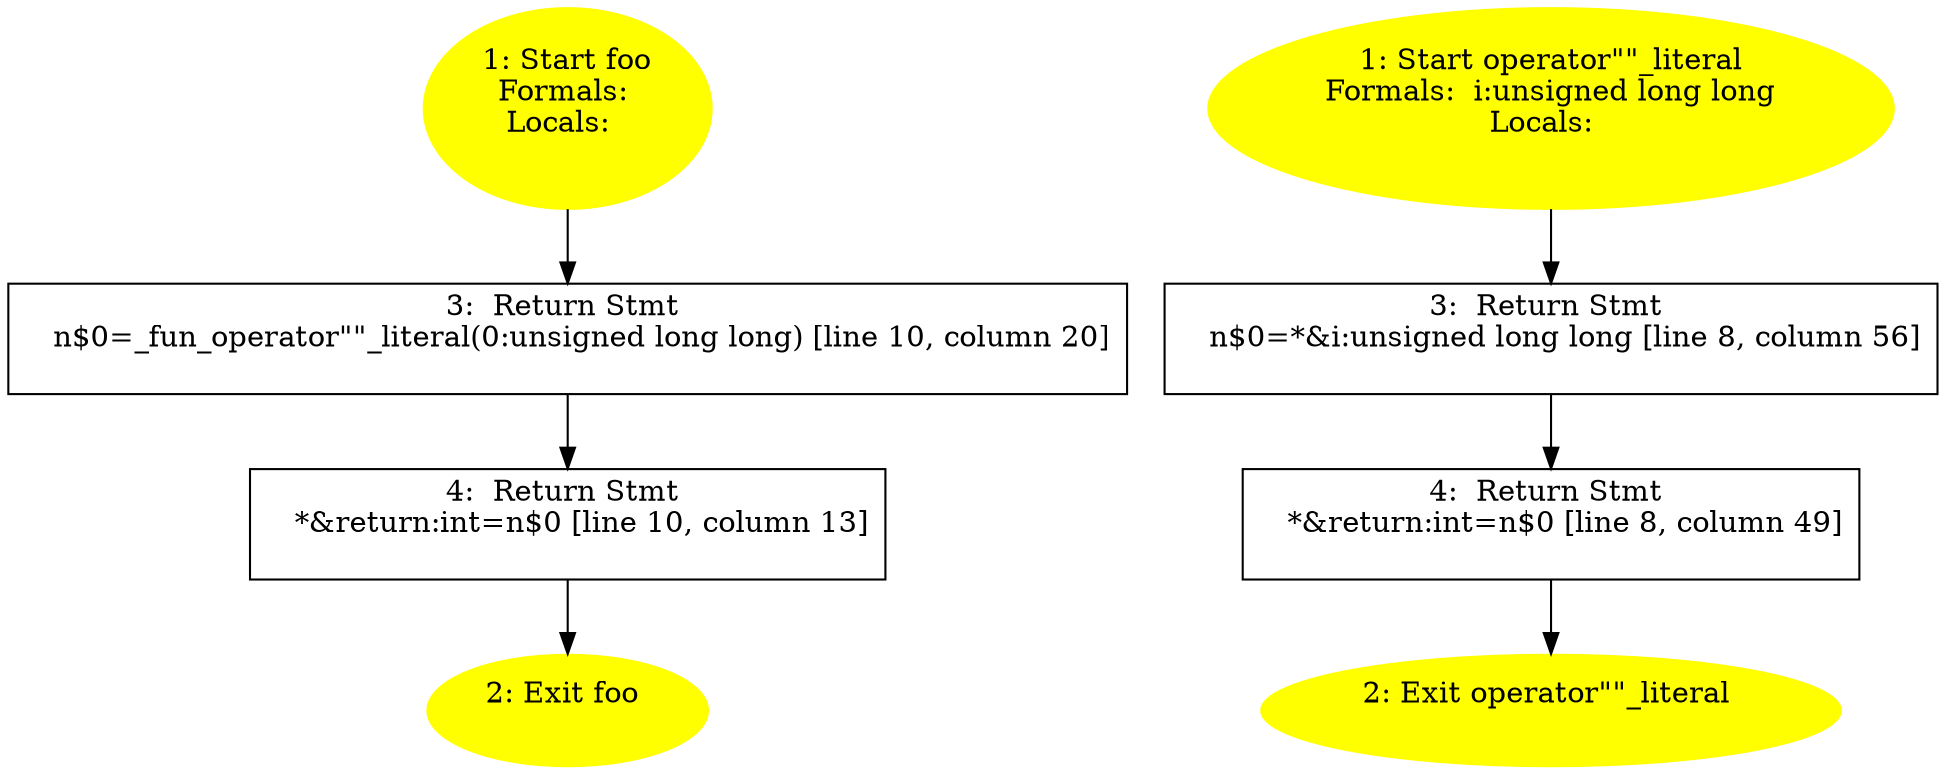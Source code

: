 /* @generated */
digraph cfg {
"foo#972162870672026475.86d7db357d6a3608_1" [label="1: Start foo\nFormals: \nLocals:  \n  " color=yellow style=filled]
	

	 "foo#972162870672026475.86d7db357d6a3608_1" -> "foo#972162870672026475.86d7db357d6a3608_3" ;
"foo#972162870672026475.86d7db357d6a3608_2" [label="2: Exit foo \n  " color=yellow style=filled]
	

"foo#972162870672026475.86d7db357d6a3608_3" [label="3:  Return Stmt \n   n$0=_fun_operator\"\"_literal(0:unsigned long long) [line 10, column 20]\n " shape="box"]
	

	 "foo#972162870672026475.86d7db357d6a3608_3" -> "foo#972162870672026475.86d7db357d6a3608_4" ;
"foo#972162870672026475.86d7db357d6a3608_4" [label="4:  Return Stmt \n   *&return:int=n$0 [line 10, column 13]\n " shape="box"]
	

	 "foo#972162870672026475.86d7db357d6a3608_4" -> "foo#972162870672026475.86d7db357d6a3608_2" ;
"operator\"\"_literal#10799417371478.892e3238d686eb1d_1" [label="1: Start operator\"\"_literal\nFormals:  i:unsigned long long\nLocals:  \n  " color=yellow style=filled]
	

	 "operator\"\"_literal#10799417371478.892e3238d686eb1d_1" -> "operator\"\"_literal#10799417371478.892e3238d686eb1d_3" ;
"operator\"\"_literal#10799417371478.892e3238d686eb1d_2" [label="2: Exit operator\"\"_literal \n  " color=yellow style=filled]
	

"operator\"\"_literal#10799417371478.892e3238d686eb1d_3" [label="3:  Return Stmt \n   n$0=*&i:unsigned long long [line 8, column 56]\n " shape="box"]
	

	 "operator\"\"_literal#10799417371478.892e3238d686eb1d_3" -> "operator\"\"_literal#10799417371478.892e3238d686eb1d_4" ;
"operator\"\"_literal#10799417371478.892e3238d686eb1d_4" [label="4:  Return Stmt \n   *&return:int=n$0 [line 8, column 49]\n " shape="box"]
	

	 "operator\"\"_literal#10799417371478.892e3238d686eb1d_4" -> "operator\"\"_literal#10799417371478.892e3238d686eb1d_2" ;
}

